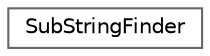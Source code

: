 digraph "类继承关系图"
{
 // LATEX_PDF_SIZE
  bgcolor="transparent";
  edge [fontname=Helvetica,fontsize=10,labelfontname=Helvetica,labelfontsize=10];
  node [fontname=Helvetica,fontsize=10,shape=box,height=0.2,width=0.4];
  rankdir="LR";
  Node0 [id="Node000000",label="SubStringFinder",height=0.2,width=0.4,color="grey40", fillcolor="white", style="filled",URL="$class_sub_string_finder.html",tooltip=" "];
}

